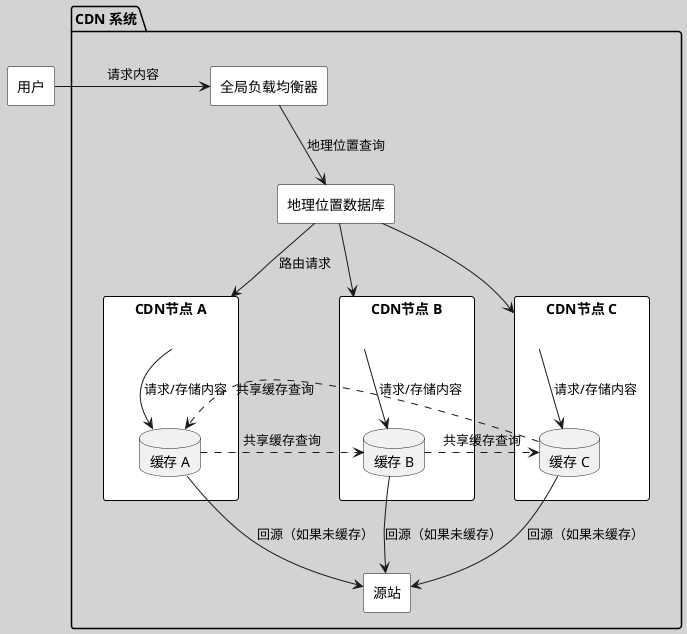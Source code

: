 @startuml
skinparam backgroundColor #D3D3D3
skinparam rectangle {
  BackgroundColor White
  BorderColor Black
  Shadowing false
}

package "CDN 系统" {
    rectangle "全局负载均衡器" as GLB
    rectangle "地理位置数据库" as GeoDB

    rectangle "CDN节点 A" as CDNA {
        database "缓存 A" as CacheA
    }
    rectangle "CDN节点 B" as CDNB {
        database "缓存 B" as CacheB
    }
    rectangle "源站" as Origin

    rectangle "CDN节点 C" as CDNC {
        database "缓存 C" as CacheC
    }

    GLB --> GeoDB : "地理位置查询"
    GeoDB -down-> CDNA : "路由请求"
    GeoDB -down-> CDNB
    GeoDB -down-> CDNC
    CDNA --> CacheA : "请求/存储内容"
    CDNB --> CacheB : "请求/存储内容"
    CDNC --> CacheC : "请求/存储内容"
    CacheA --> Origin : "回源（如果未缓存）"
    CacheB --> Origin : "回源（如果未缓存）"
    CacheC --> Origin : "回源（如果未缓存）"
    CacheA ..> CacheB : "共享缓存查询"
    CacheB ..> CacheC : "共享缓存查询"
    CacheC ..> CacheA : "共享缓存查询"
}

rectangle "用户" as User
User -right-> GLB : "请求内容"

@enduml
